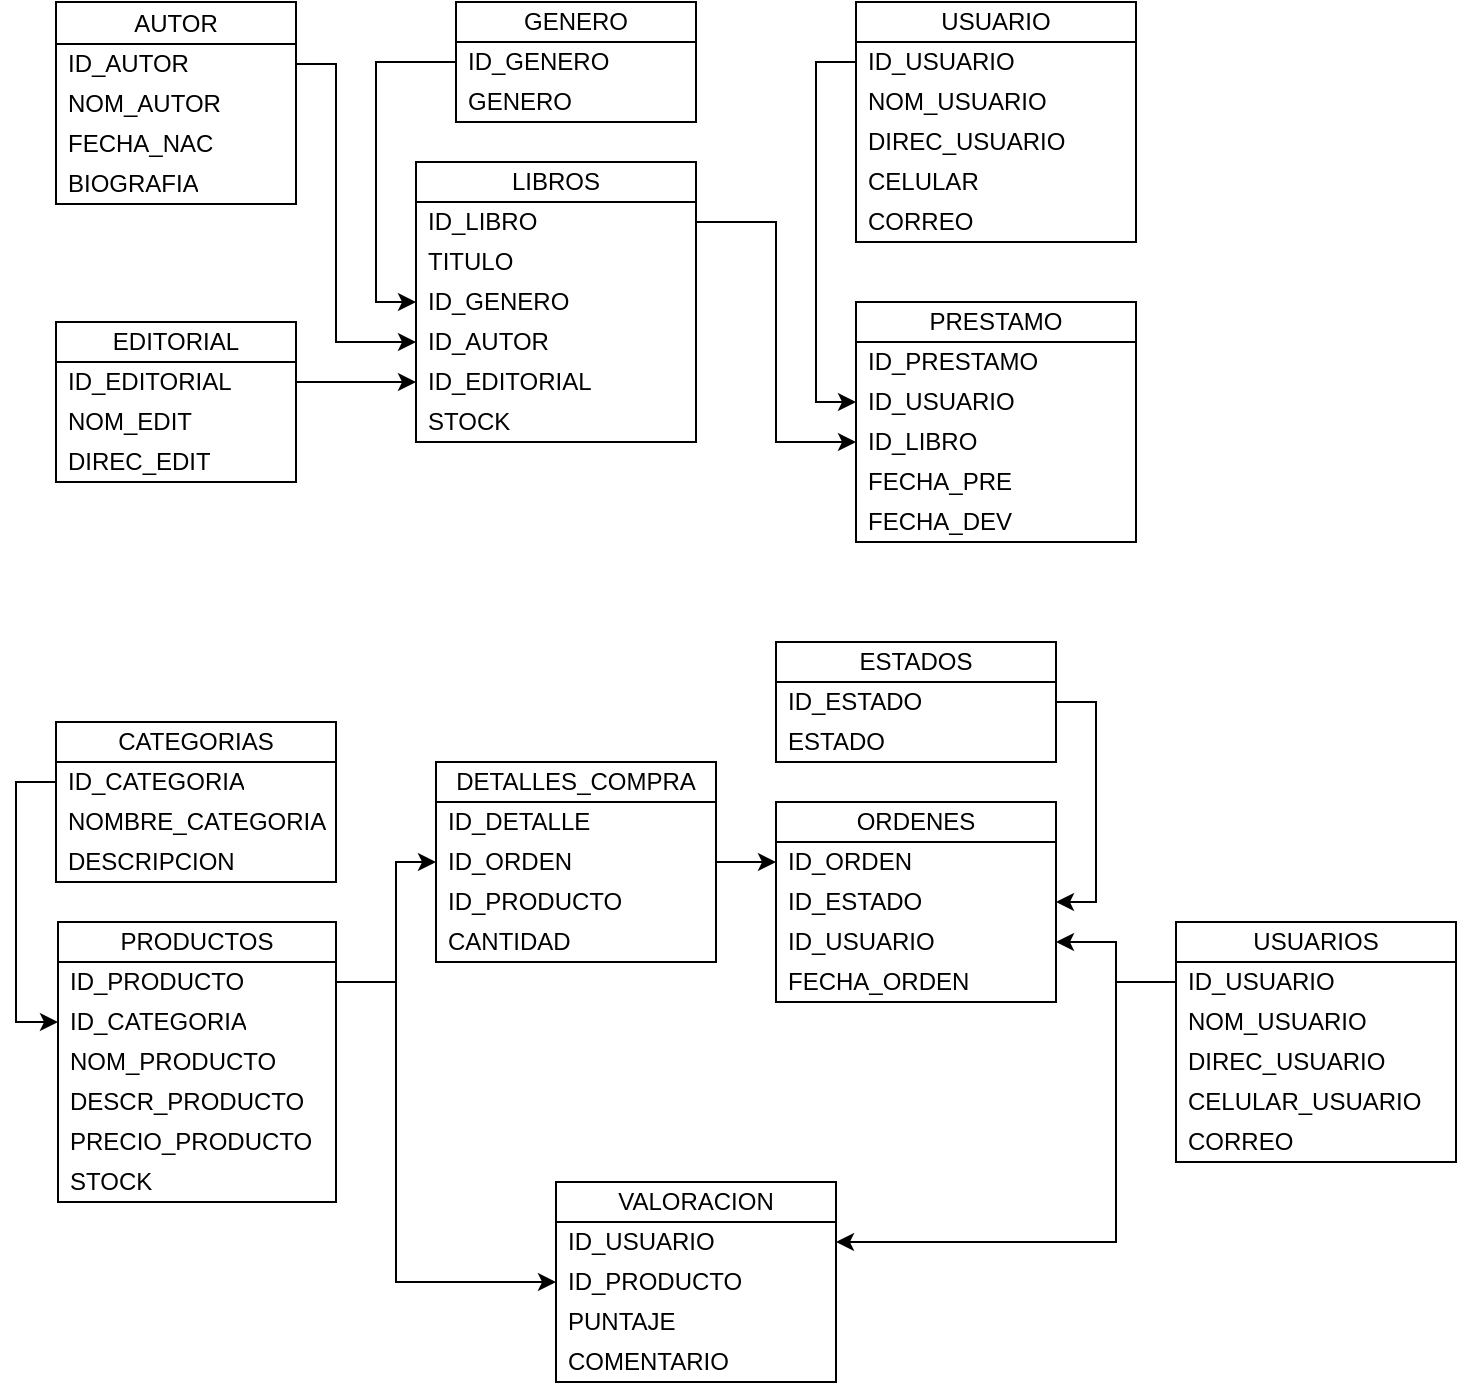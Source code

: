 <mxfile version="22.0.8" type="github">
  <diagram name="Página-1" id="Jg9sq6ZWYDZWG7IJHIOj">
    <mxGraphModel dx="880" dy="446" grid="1" gridSize="10" guides="1" tooltips="1" connect="1" arrows="1" fold="1" page="1" pageScale="1" pageWidth="827" pageHeight="1169" math="0" shadow="0">
      <root>
        <mxCell id="0" />
        <mxCell id="1" parent="0" />
        <mxCell id="0mArIqofXq3lNmtWkV4s-7" value="GENERO" style="swimlane;fontStyle=0;childLayout=stackLayout;horizontal=1;startSize=20;horizontalStack=0;resizeParent=1;resizeParentMax=0;resizeLast=0;collapsible=1;marginBottom=0;whiteSpace=wrap;html=1;" parent="1" vertex="1">
          <mxGeometry x="240" width="120" height="60" as="geometry" />
        </mxCell>
        <mxCell id="0mArIqofXq3lNmtWkV4s-8" value="ID_GENERO" style="text;strokeColor=none;fillColor=none;align=left;verticalAlign=middle;spacingLeft=4;spacingRight=4;overflow=hidden;points=[[0,0.5],[1,0.5]];portConstraint=eastwest;rotatable=0;whiteSpace=wrap;html=1;" parent="0mArIqofXq3lNmtWkV4s-7" vertex="1">
          <mxGeometry y="20" width="120" height="20" as="geometry" />
        </mxCell>
        <mxCell id="0mArIqofXq3lNmtWkV4s-9" value="GENERO" style="text;strokeColor=none;fillColor=none;align=left;verticalAlign=middle;spacingLeft=4;spacingRight=4;overflow=hidden;points=[[0,0.5],[1,0.5]];portConstraint=eastwest;rotatable=0;whiteSpace=wrap;html=1;" parent="0mArIqofXq3lNmtWkV4s-7" vertex="1">
          <mxGeometry y="40" width="120" height="20" as="geometry" />
        </mxCell>
        <mxCell id="0mArIqofXq3lNmtWkV4s-11" value="EDITORIAL" style="swimlane;fontStyle=0;childLayout=stackLayout;horizontal=1;startSize=20;horizontalStack=0;resizeParent=1;resizeParentMax=0;resizeLast=0;collapsible=1;marginBottom=0;whiteSpace=wrap;html=1;" parent="1" vertex="1">
          <mxGeometry x="40" y="160" width="120" height="80" as="geometry" />
        </mxCell>
        <mxCell id="0mArIqofXq3lNmtWkV4s-14" value="ID_EDITORIAL" style="text;strokeColor=none;fillColor=none;align=left;verticalAlign=middle;spacingLeft=4;spacingRight=4;overflow=hidden;points=[[0,0.5],[1,0.5]];portConstraint=eastwest;rotatable=0;whiteSpace=wrap;html=1;" parent="0mArIqofXq3lNmtWkV4s-11" vertex="1">
          <mxGeometry y="20" width="120" height="20" as="geometry" />
        </mxCell>
        <mxCell id="0mArIqofXq3lNmtWkV4s-12" value="NOM_EDIT" style="text;strokeColor=none;fillColor=none;align=left;verticalAlign=middle;spacingLeft=4;spacingRight=4;overflow=hidden;points=[[0,0.5],[1,0.5]];portConstraint=eastwest;rotatable=0;whiteSpace=wrap;html=1;" parent="0mArIqofXq3lNmtWkV4s-11" vertex="1">
          <mxGeometry y="40" width="120" height="20" as="geometry" />
        </mxCell>
        <mxCell id="0mArIqofXq3lNmtWkV4s-13" value="DIREC_EDIT" style="text;strokeColor=none;fillColor=none;align=left;verticalAlign=middle;spacingLeft=4;spacingRight=4;overflow=hidden;points=[[0,0.5],[1,0.5]];portConstraint=eastwest;rotatable=0;whiteSpace=wrap;html=1;" parent="0mArIqofXq3lNmtWkV4s-11" vertex="1">
          <mxGeometry y="60" width="120" height="20" as="geometry" />
        </mxCell>
        <mxCell id="0mArIqofXq3lNmtWkV4s-23" value="USUARIO" style="swimlane;fontStyle=0;childLayout=stackLayout;horizontal=1;startSize=20;horizontalStack=0;resizeParent=1;resizeParentMax=0;resizeLast=0;collapsible=1;marginBottom=0;whiteSpace=wrap;html=1;" parent="1" vertex="1">
          <mxGeometry x="440" width="140" height="120" as="geometry" />
        </mxCell>
        <mxCell id="0mArIqofXq3lNmtWkV4s-24" value="ID_USUARIO" style="text;strokeColor=none;fillColor=none;align=left;verticalAlign=middle;spacingLeft=4;spacingRight=4;overflow=hidden;points=[[0,0.5],[1,0.5]];portConstraint=eastwest;rotatable=0;whiteSpace=wrap;html=1;" parent="0mArIqofXq3lNmtWkV4s-23" vertex="1">
          <mxGeometry y="20" width="140" height="20" as="geometry" />
        </mxCell>
        <mxCell id="0mArIqofXq3lNmtWkV4s-25" value="NOM_USUARIO" style="text;strokeColor=none;fillColor=none;align=left;verticalAlign=middle;spacingLeft=4;spacingRight=4;overflow=hidden;points=[[0,0.5],[1,0.5]];portConstraint=eastwest;rotatable=0;whiteSpace=wrap;html=1;" parent="0mArIqofXq3lNmtWkV4s-23" vertex="1">
          <mxGeometry y="40" width="140" height="20" as="geometry" />
        </mxCell>
        <mxCell id="0mArIqofXq3lNmtWkV4s-26" value="DIREC_USUARIO" style="text;strokeColor=none;fillColor=none;align=left;verticalAlign=middle;spacingLeft=4;spacingRight=4;overflow=hidden;points=[[0,0.5],[1,0.5]];portConstraint=eastwest;rotatable=0;whiteSpace=wrap;html=1;" parent="0mArIqofXq3lNmtWkV4s-23" vertex="1">
          <mxGeometry y="60" width="140" height="20" as="geometry" />
        </mxCell>
        <mxCell id="0mArIqofXq3lNmtWkV4s-39" value="CELULAR" style="text;strokeColor=none;fillColor=none;align=left;verticalAlign=middle;spacingLeft=4;spacingRight=4;overflow=hidden;points=[[0,0.5],[1,0.5]];portConstraint=eastwest;rotatable=0;whiteSpace=wrap;html=1;" parent="0mArIqofXq3lNmtWkV4s-23" vertex="1">
          <mxGeometry y="80" width="140" height="20" as="geometry" />
        </mxCell>
        <mxCell id="0mArIqofXq3lNmtWkV4s-38" value="CORREO" style="text;strokeColor=none;fillColor=none;align=left;verticalAlign=middle;spacingLeft=4;spacingRight=4;overflow=hidden;points=[[0,0.5],[1,0.5]];portConstraint=eastwest;rotatable=0;whiteSpace=wrap;html=1;" parent="0mArIqofXq3lNmtWkV4s-23" vertex="1">
          <mxGeometry y="100" width="140" height="20" as="geometry" />
        </mxCell>
        <mxCell id="0mArIqofXq3lNmtWkV4s-27" value="AUTOR" style="swimlane;fontStyle=0;childLayout=stackLayout;horizontal=1;startSize=21;horizontalStack=0;resizeParent=1;resizeParentMax=0;resizeLast=0;collapsible=1;marginBottom=0;whiteSpace=wrap;html=1;" parent="1" vertex="1">
          <mxGeometry x="40" width="120" height="101" as="geometry" />
        </mxCell>
        <mxCell id="0mArIqofXq3lNmtWkV4s-28" value="ID_AUTOR" style="text;strokeColor=none;fillColor=none;align=left;verticalAlign=middle;spacingLeft=4;spacingRight=4;overflow=hidden;points=[[0,0.5],[1,0.5]];portConstraint=eastwest;rotatable=0;whiteSpace=wrap;html=1;" parent="0mArIqofXq3lNmtWkV4s-27" vertex="1">
          <mxGeometry y="21" width="120" height="20" as="geometry" />
        </mxCell>
        <mxCell id="0mArIqofXq3lNmtWkV4s-29" value="NOM_AUTOR" style="text;strokeColor=none;fillColor=none;align=left;verticalAlign=middle;spacingLeft=4;spacingRight=4;overflow=hidden;points=[[0,0.5],[1,0.5]];portConstraint=eastwest;rotatable=0;whiteSpace=wrap;html=1;" parent="0mArIqofXq3lNmtWkV4s-27" vertex="1">
          <mxGeometry y="41" width="120" height="20" as="geometry" />
        </mxCell>
        <mxCell id="0mArIqofXq3lNmtWkV4s-30" value="FECHA_NAC" style="text;strokeColor=none;fillColor=none;align=left;verticalAlign=middle;spacingLeft=4;spacingRight=4;overflow=hidden;points=[[0,0.5],[1,0.5]];portConstraint=eastwest;rotatable=0;whiteSpace=wrap;html=1;" parent="0mArIqofXq3lNmtWkV4s-27" vertex="1">
          <mxGeometry y="61" width="120" height="20" as="geometry" />
        </mxCell>
        <mxCell id="0mArIqofXq3lNmtWkV4s-37" value="BIOGRAFIA" style="text;strokeColor=none;fillColor=none;align=left;verticalAlign=middle;spacingLeft=4;spacingRight=4;overflow=hidden;points=[[0,0.5],[1,0.5]];portConstraint=eastwest;rotatable=0;whiteSpace=wrap;html=1;" parent="0mArIqofXq3lNmtWkV4s-27" vertex="1">
          <mxGeometry y="81" width="120" height="20" as="geometry" />
        </mxCell>
        <mxCell id="0mArIqofXq3lNmtWkV4s-31" value="LIBROS" style="swimlane;fontStyle=0;childLayout=stackLayout;horizontal=1;startSize=20;horizontalStack=0;resizeParent=1;resizeParentMax=0;resizeLast=0;collapsible=1;marginBottom=0;whiteSpace=wrap;html=1;" parent="1" vertex="1">
          <mxGeometry x="220" y="80" width="140" height="140" as="geometry" />
        </mxCell>
        <mxCell id="0mArIqofXq3lNmtWkV4s-51" value="ID_LIBRO" style="text;strokeColor=none;fillColor=none;align=left;verticalAlign=middle;spacingLeft=4;spacingRight=4;overflow=hidden;points=[[0,0.5],[1,0.5]];portConstraint=eastwest;rotatable=0;whiteSpace=wrap;html=1;" parent="0mArIqofXq3lNmtWkV4s-31" vertex="1">
          <mxGeometry y="20" width="140" height="20" as="geometry" />
        </mxCell>
        <mxCell id="0mArIqofXq3lNmtWkV4s-32" value="TITULO" style="text;strokeColor=none;fillColor=none;align=left;verticalAlign=middle;spacingLeft=4;spacingRight=4;overflow=hidden;points=[[0,0.5],[1,0.5]];portConstraint=eastwest;rotatable=0;whiteSpace=wrap;html=1;" parent="0mArIqofXq3lNmtWkV4s-31" vertex="1">
          <mxGeometry y="40" width="140" height="20" as="geometry" />
        </mxCell>
        <mxCell id="0mArIqofXq3lNmtWkV4s-34" value="ID_GENERO" style="text;strokeColor=none;fillColor=none;align=left;verticalAlign=middle;spacingLeft=4;spacingRight=4;overflow=hidden;points=[[0,0.5],[1,0.5]];portConstraint=eastwest;rotatable=0;whiteSpace=wrap;html=1;" parent="0mArIqofXq3lNmtWkV4s-31" vertex="1">
          <mxGeometry y="60" width="140" height="20" as="geometry" />
        </mxCell>
        <mxCell id="0mArIqofXq3lNmtWkV4s-33" value="ID_AUTOR" style="text;strokeColor=none;fillColor=none;align=left;verticalAlign=middle;spacingLeft=4;spacingRight=4;overflow=hidden;points=[[0,0.5],[1,0.5]];portConstraint=eastwest;rotatable=0;whiteSpace=wrap;html=1;" parent="0mArIqofXq3lNmtWkV4s-31" vertex="1">
          <mxGeometry y="80" width="140" height="20" as="geometry" />
        </mxCell>
        <mxCell id="0mArIqofXq3lNmtWkV4s-36" value="ID_EDITORIAL" style="text;strokeColor=none;fillColor=none;align=left;verticalAlign=middle;spacingLeft=4;spacingRight=4;overflow=hidden;points=[[0,0.5],[1,0.5]];portConstraint=eastwest;rotatable=0;whiteSpace=wrap;html=1;" parent="0mArIqofXq3lNmtWkV4s-31" vertex="1">
          <mxGeometry y="100" width="140" height="20" as="geometry" />
        </mxCell>
        <mxCell id="0mArIqofXq3lNmtWkV4s-35" value="STOCK" style="text;strokeColor=none;fillColor=none;align=left;verticalAlign=middle;spacingLeft=4;spacingRight=4;overflow=hidden;points=[[0,0.5],[1,0.5]];portConstraint=eastwest;rotatable=0;whiteSpace=wrap;html=1;" parent="0mArIqofXq3lNmtWkV4s-31" vertex="1">
          <mxGeometry y="120" width="140" height="20" as="geometry" />
        </mxCell>
        <mxCell id="0mArIqofXq3lNmtWkV4s-41" value="PRESTAMO" style="swimlane;fontStyle=0;childLayout=stackLayout;horizontal=1;startSize=20;horizontalStack=0;resizeParent=1;resizeParentMax=0;resizeLast=0;collapsible=1;marginBottom=0;whiteSpace=wrap;html=1;" parent="1" vertex="1">
          <mxGeometry x="440" y="150" width="140" height="120" as="geometry" />
        </mxCell>
        <mxCell id="0mArIqofXq3lNmtWkV4s-42" value="ID_PRESTAMO" style="text;strokeColor=none;fillColor=none;align=left;verticalAlign=middle;spacingLeft=4;spacingRight=4;overflow=hidden;points=[[0,0.5],[1,0.5]];portConstraint=eastwest;rotatable=0;whiteSpace=wrap;html=1;" parent="0mArIqofXq3lNmtWkV4s-41" vertex="1">
          <mxGeometry y="20" width="140" height="20" as="geometry" />
        </mxCell>
        <mxCell id="0mArIqofXq3lNmtWkV4s-43" value="ID_USUARIO" style="text;strokeColor=none;fillColor=none;align=left;verticalAlign=middle;spacingLeft=4;spacingRight=4;overflow=hidden;points=[[0,0.5],[1,0.5]];portConstraint=eastwest;rotatable=0;whiteSpace=wrap;html=1;" parent="0mArIqofXq3lNmtWkV4s-41" vertex="1">
          <mxGeometry y="40" width="140" height="20" as="geometry" />
        </mxCell>
        <mxCell id="0mArIqofXq3lNmtWkV4s-49" value="ID_LIBRO" style="text;strokeColor=none;fillColor=none;align=left;verticalAlign=middle;spacingLeft=4;spacingRight=4;overflow=hidden;points=[[0,0.5],[1,0.5]];portConstraint=eastwest;rotatable=0;whiteSpace=wrap;html=1;" parent="0mArIqofXq3lNmtWkV4s-41" vertex="1">
          <mxGeometry y="60" width="140" height="20" as="geometry" />
        </mxCell>
        <mxCell id="0mArIqofXq3lNmtWkV4s-44" value="FECHA_PRE" style="text;strokeColor=none;fillColor=none;align=left;verticalAlign=middle;spacingLeft=4;spacingRight=4;overflow=hidden;points=[[0,0.5],[1,0.5]];portConstraint=eastwest;rotatable=0;whiteSpace=wrap;html=1;" parent="0mArIqofXq3lNmtWkV4s-41" vertex="1">
          <mxGeometry y="80" width="140" height="20" as="geometry" />
        </mxCell>
        <mxCell id="0mArIqofXq3lNmtWkV4s-45" value="FECHA_DEV" style="text;strokeColor=none;fillColor=none;align=left;verticalAlign=middle;spacingLeft=4;spacingRight=4;overflow=hidden;points=[[0,0.5],[1,0.5]];portConstraint=eastwest;rotatable=0;whiteSpace=wrap;html=1;" parent="0mArIqofXq3lNmtWkV4s-41" vertex="1">
          <mxGeometry y="100" width="140" height="20" as="geometry" />
        </mxCell>
        <mxCell id="0mArIqofXq3lNmtWkV4s-53" style="edgeStyle=orthogonalEdgeStyle;rounded=0;orthogonalLoop=1;jettySize=auto;html=1;exitX=1;exitY=0.5;exitDx=0;exitDy=0;entryX=0;entryY=0.5;entryDx=0;entryDy=0;" parent="1" source="0mArIqofXq3lNmtWkV4s-28" target="0mArIqofXq3lNmtWkV4s-33" edge="1">
          <mxGeometry relative="1" as="geometry">
            <Array as="points">
              <mxPoint x="180" y="31" />
              <mxPoint x="180" y="170" />
            </Array>
          </mxGeometry>
        </mxCell>
        <mxCell id="0mArIqofXq3lNmtWkV4s-54" style="edgeStyle=orthogonalEdgeStyle;rounded=0;orthogonalLoop=1;jettySize=auto;html=1;exitX=1;exitY=0.5;exitDx=0;exitDy=0;entryX=0;entryY=0.5;entryDx=0;entryDy=0;" parent="1" source="0mArIqofXq3lNmtWkV4s-14" target="0mArIqofXq3lNmtWkV4s-36" edge="1">
          <mxGeometry relative="1" as="geometry" />
        </mxCell>
        <mxCell id="0mArIqofXq3lNmtWkV4s-55" style="edgeStyle=orthogonalEdgeStyle;rounded=0;orthogonalLoop=1;jettySize=auto;html=1;exitX=0;exitY=0.5;exitDx=0;exitDy=0;entryX=0;entryY=0.5;entryDx=0;entryDy=0;" parent="1" source="0mArIqofXq3lNmtWkV4s-8" target="0mArIqofXq3lNmtWkV4s-34" edge="1">
          <mxGeometry relative="1" as="geometry" />
        </mxCell>
        <mxCell id="0mArIqofXq3lNmtWkV4s-56" style="edgeStyle=orthogonalEdgeStyle;rounded=0;orthogonalLoop=1;jettySize=auto;html=1;exitX=0;exitY=0.5;exitDx=0;exitDy=0;entryX=0;entryY=0.5;entryDx=0;entryDy=0;" parent="1" source="0mArIqofXq3lNmtWkV4s-24" target="0mArIqofXq3lNmtWkV4s-43" edge="1">
          <mxGeometry relative="1" as="geometry" />
        </mxCell>
        <mxCell id="0mArIqofXq3lNmtWkV4s-57" style="edgeStyle=orthogonalEdgeStyle;rounded=0;orthogonalLoop=1;jettySize=auto;html=1;exitX=1;exitY=0.5;exitDx=0;exitDy=0;entryX=0;entryY=0.5;entryDx=0;entryDy=0;" parent="1" source="0mArIqofXq3lNmtWkV4s-51" target="0mArIqofXq3lNmtWkV4s-49" edge="1">
          <mxGeometry relative="1" as="geometry" />
        </mxCell>
        <mxCell id="0mArIqofXq3lNmtWkV4s-58" value="PRODUCTOS" style="swimlane;fontStyle=0;childLayout=stackLayout;horizontal=1;startSize=20;horizontalStack=0;resizeParent=1;resizeParentMax=0;resizeLast=0;collapsible=1;marginBottom=0;whiteSpace=wrap;html=1;" parent="1" vertex="1">
          <mxGeometry x="41" y="460" width="139" height="140" as="geometry" />
        </mxCell>
        <mxCell id="0mArIqofXq3lNmtWkV4s-59" value="ID_PRODUCTO" style="text;strokeColor=none;fillColor=none;align=left;verticalAlign=middle;spacingLeft=4;spacingRight=4;overflow=hidden;points=[[0,0.5],[1,0.5]];portConstraint=eastwest;rotatable=0;whiteSpace=wrap;html=1;" parent="0mArIqofXq3lNmtWkV4s-58" vertex="1">
          <mxGeometry y="20" width="139" height="20" as="geometry" />
        </mxCell>
        <mxCell id="0mArIqofXq3lNmtWkV4s-124" value="ID_CATEGORIA" style="text;strokeColor=none;fillColor=none;align=left;verticalAlign=middle;spacingLeft=4;spacingRight=4;overflow=hidden;points=[[0,0.5],[1,0.5]];portConstraint=eastwest;rotatable=0;whiteSpace=wrap;html=1;" parent="0mArIqofXq3lNmtWkV4s-58" vertex="1">
          <mxGeometry y="40" width="139" height="20" as="geometry" />
        </mxCell>
        <mxCell id="0mArIqofXq3lNmtWkV4s-104" value="NOM_PRODUCTO" style="text;strokeColor=none;fillColor=none;align=left;verticalAlign=middle;spacingLeft=4;spacingRight=4;overflow=hidden;points=[[0,0.5],[1,0.5]];portConstraint=eastwest;rotatable=0;whiteSpace=wrap;html=1;" parent="0mArIqofXq3lNmtWkV4s-58" vertex="1">
          <mxGeometry y="60" width="139" height="20" as="geometry" />
        </mxCell>
        <mxCell id="0mArIqofXq3lNmtWkV4s-103" value="DESCR_PRODUCTO" style="text;strokeColor=none;fillColor=none;align=left;verticalAlign=middle;spacingLeft=4;spacingRight=4;overflow=hidden;points=[[0,0.5],[1,0.5]];portConstraint=eastwest;rotatable=0;whiteSpace=wrap;html=1;" parent="0mArIqofXq3lNmtWkV4s-58" vertex="1">
          <mxGeometry y="80" width="139" height="20" as="geometry" />
        </mxCell>
        <mxCell id="0mArIqofXq3lNmtWkV4s-102" value="PRECIO_PRODUCTO" style="text;strokeColor=none;fillColor=none;align=left;verticalAlign=middle;spacingLeft=4;spacingRight=4;overflow=hidden;points=[[0,0.5],[1,0.5]];portConstraint=eastwest;rotatable=0;whiteSpace=wrap;html=1;" parent="0mArIqofXq3lNmtWkV4s-58" vertex="1">
          <mxGeometry y="100" width="139" height="20" as="geometry" />
        </mxCell>
        <mxCell id="0mArIqofXq3lNmtWkV4s-119" value="STOCK" style="text;strokeColor=none;fillColor=none;align=left;verticalAlign=middle;spacingLeft=4;spacingRight=4;overflow=hidden;points=[[0,0.5],[1,0.5]];portConstraint=eastwest;rotatable=0;whiteSpace=wrap;html=1;" parent="0mArIqofXq3lNmtWkV4s-58" vertex="1">
          <mxGeometry y="120" width="139" height="20" as="geometry" />
        </mxCell>
        <mxCell id="0mArIqofXq3lNmtWkV4s-62" value="CATEGORIAS" style="swimlane;fontStyle=0;childLayout=stackLayout;horizontal=1;startSize=20;horizontalStack=0;resizeParent=1;resizeParentMax=0;resizeLast=0;collapsible=1;marginBottom=0;whiteSpace=wrap;html=1;" parent="1" vertex="1">
          <mxGeometry x="40" y="360" width="140" height="80" as="geometry" />
        </mxCell>
        <mxCell id="0mArIqofXq3lNmtWkV4s-63" value="ID_CATEGORIA" style="text;strokeColor=none;fillColor=none;align=left;verticalAlign=middle;spacingLeft=4;spacingRight=4;overflow=hidden;points=[[0,0.5],[1,0.5]];portConstraint=eastwest;rotatable=0;whiteSpace=wrap;html=1;" parent="0mArIqofXq3lNmtWkV4s-62" vertex="1">
          <mxGeometry y="20" width="140" height="20" as="geometry" />
        </mxCell>
        <mxCell id="0mArIqofXq3lNmtWkV4s-64" value="NOMBRE_CATEGORIA" style="text;strokeColor=none;fillColor=none;align=left;verticalAlign=middle;spacingLeft=4;spacingRight=4;overflow=hidden;points=[[0,0.5],[1,0.5]];portConstraint=eastwest;rotatable=0;whiteSpace=wrap;html=1;" parent="0mArIqofXq3lNmtWkV4s-62" vertex="1">
          <mxGeometry y="40" width="140" height="20" as="geometry" />
        </mxCell>
        <mxCell id="0mArIqofXq3lNmtWkV4s-105" value="DESCRIPCION" style="text;strokeColor=none;fillColor=none;align=left;verticalAlign=middle;spacingLeft=4;spacingRight=4;overflow=hidden;points=[[0,0.5],[1,0.5]];portConstraint=eastwest;rotatable=0;whiteSpace=wrap;html=1;" parent="0mArIqofXq3lNmtWkV4s-62" vertex="1">
          <mxGeometry y="60" width="140" height="20" as="geometry" />
        </mxCell>
        <mxCell id="0mArIqofXq3lNmtWkV4s-66" value="USUARIOS" style="swimlane;fontStyle=0;childLayout=stackLayout;horizontal=1;startSize=20;horizontalStack=0;resizeParent=1;resizeParentMax=0;resizeLast=0;collapsible=1;marginBottom=0;whiteSpace=wrap;html=1;" parent="1" vertex="1">
          <mxGeometry x="600" y="460" width="140" height="120" as="geometry" />
        </mxCell>
        <mxCell id="0mArIqofXq3lNmtWkV4s-130" value="ID_USUARIO" style="text;strokeColor=none;fillColor=none;align=left;verticalAlign=middle;spacingLeft=4;spacingRight=4;overflow=hidden;points=[[0,0.5],[1,0.5]];portConstraint=eastwest;rotatable=0;whiteSpace=wrap;html=1;" parent="0mArIqofXq3lNmtWkV4s-66" vertex="1">
          <mxGeometry y="20" width="140" height="20" as="geometry" />
        </mxCell>
        <mxCell id="0mArIqofXq3lNmtWkV4s-67" value="NOM_USUARIO" style="text;strokeColor=none;fillColor=none;align=left;verticalAlign=middle;spacingLeft=4;spacingRight=4;overflow=hidden;points=[[0,0.5],[1,0.5]];portConstraint=eastwest;rotatable=0;whiteSpace=wrap;html=1;" parent="0mArIqofXq3lNmtWkV4s-66" vertex="1">
          <mxGeometry y="40" width="140" height="20" as="geometry" />
        </mxCell>
        <mxCell id="0mArIqofXq3lNmtWkV4s-68" value="DIREC_USUARIO" style="text;strokeColor=none;fillColor=none;align=left;verticalAlign=middle;spacingLeft=4;spacingRight=4;overflow=hidden;points=[[0,0.5],[1,0.5]];portConstraint=eastwest;rotatable=0;whiteSpace=wrap;html=1;" parent="0mArIqofXq3lNmtWkV4s-66" vertex="1">
          <mxGeometry y="60" width="140" height="20" as="geometry" />
        </mxCell>
        <mxCell id="0mArIqofXq3lNmtWkV4s-69" value="CELULAR_USUARIO" style="text;strokeColor=none;fillColor=none;align=left;verticalAlign=middle;spacingLeft=4;spacingRight=4;overflow=hidden;points=[[0,0.5],[1,0.5]];portConstraint=eastwest;rotatable=0;whiteSpace=wrap;html=1;" parent="0mArIqofXq3lNmtWkV4s-66" vertex="1">
          <mxGeometry y="80" width="140" height="20" as="geometry" />
        </mxCell>
        <mxCell id="0mArIqofXq3lNmtWkV4s-108" value="CORREO" style="text;strokeColor=none;fillColor=none;align=left;verticalAlign=middle;spacingLeft=4;spacingRight=4;overflow=hidden;points=[[0,0.5],[1,0.5]];portConstraint=eastwest;rotatable=0;whiteSpace=wrap;html=1;" parent="0mArIqofXq3lNmtWkV4s-66" vertex="1">
          <mxGeometry y="100" width="140" height="20" as="geometry" />
        </mxCell>
        <mxCell id="0mArIqofXq3lNmtWkV4s-70" value="ORDENES" style="swimlane;fontStyle=0;childLayout=stackLayout;horizontal=1;startSize=20;horizontalStack=0;resizeParent=1;resizeParentMax=0;resizeLast=0;collapsible=1;marginBottom=0;whiteSpace=wrap;html=1;" parent="1" vertex="1">
          <mxGeometry x="400" y="400" width="140" height="100" as="geometry" />
        </mxCell>
        <mxCell id="0mArIqofXq3lNmtWkV4s-71" value="ID_ORDEN" style="text;strokeColor=none;fillColor=none;align=left;verticalAlign=middle;spacingLeft=4;spacingRight=4;overflow=hidden;points=[[0,0.5],[1,0.5]];portConstraint=eastwest;rotatable=0;whiteSpace=wrap;html=1;" parent="0mArIqofXq3lNmtWkV4s-70" vertex="1">
          <mxGeometry y="20" width="140" height="20" as="geometry" />
        </mxCell>
        <mxCell id="0mArIqofXq3lNmtWkV4s-117" value="ID_ESTADO" style="text;strokeColor=none;fillColor=none;align=left;verticalAlign=middle;spacingLeft=4;spacingRight=4;overflow=hidden;points=[[0,0.5],[1,0.5]];portConstraint=eastwest;rotatable=0;whiteSpace=wrap;html=1;" parent="0mArIqofXq3lNmtWkV4s-70" vertex="1">
          <mxGeometry y="40" width="140" height="20" as="geometry" />
        </mxCell>
        <mxCell id="0mArIqofXq3lNmtWkV4s-73" value="ID_USUARIO" style="text;strokeColor=none;fillColor=none;align=left;verticalAlign=middle;spacingLeft=4;spacingRight=4;overflow=hidden;points=[[0,0.5],[1,0.5]];portConstraint=eastwest;rotatable=0;whiteSpace=wrap;html=1;" parent="0mArIqofXq3lNmtWkV4s-70" vertex="1">
          <mxGeometry y="60" width="140" height="20" as="geometry" />
        </mxCell>
        <mxCell id="0mArIqofXq3lNmtWkV4s-118" value="FECHA_ORDEN" style="text;strokeColor=none;fillColor=none;align=left;verticalAlign=middle;spacingLeft=4;spacingRight=4;overflow=hidden;points=[[0,0.5],[1,0.5]];portConstraint=eastwest;rotatable=0;whiteSpace=wrap;html=1;" parent="0mArIqofXq3lNmtWkV4s-70" vertex="1">
          <mxGeometry y="80" width="140" height="20" as="geometry" />
        </mxCell>
        <mxCell id="0mArIqofXq3lNmtWkV4s-74" value="ESTADOS" style="swimlane;fontStyle=0;childLayout=stackLayout;horizontal=1;startSize=20;horizontalStack=0;resizeParent=1;resizeParentMax=0;resizeLast=0;collapsible=1;marginBottom=0;whiteSpace=wrap;html=1;" parent="1" vertex="1">
          <mxGeometry x="400" y="320" width="140" height="60" as="geometry" />
        </mxCell>
        <mxCell id="0mArIqofXq3lNmtWkV4s-75" value="ID_ESTADO" style="text;strokeColor=none;fillColor=none;align=left;verticalAlign=middle;spacingLeft=4;spacingRight=4;overflow=hidden;points=[[0,0.5],[1,0.5]];portConstraint=eastwest;rotatable=0;whiteSpace=wrap;html=1;" parent="0mArIqofXq3lNmtWkV4s-74" vertex="1">
          <mxGeometry y="20" width="140" height="20" as="geometry" />
        </mxCell>
        <mxCell id="0mArIqofXq3lNmtWkV4s-76" value="ESTADO" style="text;strokeColor=none;fillColor=none;align=left;verticalAlign=middle;spacingLeft=4;spacingRight=4;overflow=hidden;points=[[0,0.5],[1,0.5]];portConstraint=eastwest;rotatable=0;whiteSpace=wrap;html=1;" parent="0mArIqofXq3lNmtWkV4s-74" vertex="1">
          <mxGeometry y="40" width="140" height="20" as="geometry" />
        </mxCell>
        <mxCell id="0mArIqofXq3lNmtWkV4s-78" value="DETALLES_COMPRA" style="swimlane;fontStyle=0;childLayout=stackLayout;horizontal=1;startSize=20;horizontalStack=0;resizeParent=1;resizeParentMax=0;resizeLast=0;collapsible=1;marginBottom=0;whiteSpace=wrap;html=1;" parent="1" vertex="1">
          <mxGeometry x="230" y="380" width="140" height="100" as="geometry" />
        </mxCell>
        <mxCell id="0mArIqofXq3lNmtWkV4s-79" value="ID_DETALLE" style="text;strokeColor=none;fillColor=none;align=left;verticalAlign=middle;spacingLeft=4;spacingRight=4;overflow=hidden;points=[[0,0.5],[1,0.5]];portConstraint=eastwest;rotatable=0;whiteSpace=wrap;html=1;" parent="0mArIqofXq3lNmtWkV4s-78" vertex="1">
          <mxGeometry y="20" width="140" height="20" as="geometry" />
        </mxCell>
        <mxCell id="H9WIfgwmesjqDXHZ2kzj-2" value="ID_ORDEN" style="text;strokeColor=none;fillColor=none;align=left;verticalAlign=middle;spacingLeft=4;spacingRight=4;overflow=hidden;points=[[0,0.5],[1,0.5]];portConstraint=eastwest;rotatable=0;whiteSpace=wrap;html=1;" vertex="1" parent="0mArIqofXq3lNmtWkV4s-78">
          <mxGeometry y="40" width="140" height="20" as="geometry" />
        </mxCell>
        <mxCell id="0mArIqofXq3lNmtWkV4s-80" value="ID_PRODUCTO" style="text;strokeColor=none;fillColor=none;align=left;verticalAlign=middle;spacingLeft=4;spacingRight=4;overflow=hidden;points=[[0,0.5],[1,0.5]];portConstraint=eastwest;rotatable=0;whiteSpace=wrap;html=1;" parent="0mArIqofXq3lNmtWkV4s-78" vertex="1">
          <mxGeometry y="60" width="140" height="20" as="geometry" />
        </mxCell>
        <mxCell id="0mArIqofXq3lNmtWkV4s-81" value="CANTIDAD" style="text;strokeColor=none;fillColor=none;align=left;verticalAlign=middle;spacingLeft=4;spacingRight=4;overflow=hidden;points=[[0,0.5],[1,0.5]];portConstraint=eastwest;rotatable=0;whiteSpace=wrap;html=1;" parent="0mArIqofXq3lNmtWkV4s-78" vertex="1">
          <mxGeometry y="80" width="140" height="20" as="geometry" />
        </mxCell>
        <mxCell id="0mArIqofXq3lNmtWkV4s-82" value="VALORACION" style="swimlane;fontStyle=0;childLayout=stackLayout;horizontal=1;startSize=20;horizontalStack=0;resizeParent=1;resizeParentMax=0;resizeLast=0;collapsible=1;marginBottom=0;whiteSpace=wrap;html=1;" parent="1" vertex="1">
          <mxGeometry x="290" y="590" width="140" height="100" as="geometry" />
        </mxCell>
        <mxCell id="0mArIqofXq3lNmtWkV4s-84" value="ID_USUARIO" style="text;strokeColor=none;fillColor=none;align=left;verticalAlign=middle;spacingLeft=4;spacingRight=4;overflow=hidden;points=[[0,0.5],[1,0.5]];portConstraint=eastwest;rotatable=0;whiteSpace=wrap;html=1;" parent="0mArIqofXq3lNmtWkV4s-82" vertex="1">
          <mxGeometry y="20" width="140" height="20" as="geometry" />
        </mxCell>
        <mxCell id="0mArIqofXq3lNmtWkV4s-83" value="ID_PRODUCTO" style="text;strokeColor=none;fillColor=none;align=left;verticalAlign=middle;spacingLeft=4;spacingRight=4;overflow=hidden;points=[[0,0.5],[1,0.5]];portConstraint=eastwest;rotatable=0;whiteSpace=wrap;html=1;" parent="0mArIqofXq3lNmtWkV4s-82" vertex="1">
          <mxGeometry y="40" width="140" height="20" as="geometry" />
        </mxCell>
        <mxCell id="0mArIqofXq3lNmtWkV4s-122" value="PUNTAJE" style="text;strokeColor=none;fillColor=none;align=left;verticalAlign=middle;spacingLeft=4;spacingRight=4;overflow=hidden;points=[[0,0.5],[1,0.5]];portConstraint=eastwest;rotatable=0;whiteSpace=wrap;html=1;" parent="0mArIqofXq3lNmtWkV4s-82" vertex="1">
          <mxGeometry y="60" width="140" height="20" as="geometry" />
        </mxCell>
        <mxCell id="0mArIqofXq3lNmtWkV4s-85" value="COMENTARIO" style="text;strokeColor=none;fillColor=none;align=left;verticalAlign=middle;spacingLeft=4;spacingRight=4;overflow=hidden;points=[[0,0.5],[1,0.5]];portConstraint=eastwest;rotatable=0;whiteSpace=wrap;html=1;" parent="0mArIqofXq3lNmtWkV4s-82" vertex="1">
          <mxGeometry y="80" width="140" height="20" as="geometry" />
        </mxCell>
        <mxCell id="0mArIqofXq3lNmtWkV4s-129" style="edgeStyle=orthogonalEdgeStyle;rounded=0;orthogonalLoop=1;jettySize=auto;html=1;exitX=1;exitY=0.5;exitDx=0;exitDy=0;entryX=1;entryY=0.5;entryDx=0;entryDy=0;" parent="1" source="0mArIqofXq3lNmtWkV4s-75" target="0mArIqofXq3lNmtWkV4s-117" edge="1">
          <mxGeometry relative="1" as="geometry" />
        </mxCell>
        <mxCell id="0mArIqofXq3lNmtWkV4s-131" style="edgeStyle=orthogonalEdgeStyle;rounded=0;orthogonalLoop=1;jettySize=auto;html=1;exitX=0;exitY=0.5;exitDx=0;exitDy=0;entryX=0;entryY=0.5;entryDx=0;entryDy=0;" parent="1" source="0mArIqofXq3lNmtWkV4s-63" target="0mArIqofXq3lNmtWkV4s-124" edge="1">
          <mxGeometry relative="1" as="geometry" />
        </mxCell>
        <mxCell id="0mArIqofXq3lNmtWkV4s-134" style="edgeStyle=orthogonalEdgeStyle;rounded=0;orthogonalLoop=1;jettySize=auto;html=1;exitX=0;exitY=0.5;exitDx=0;exitDy=0;entryX=1;entryY=0.5;entryDx=0;entryDy=0;" parent="1" source="0mArIqofXq3lNmtWkV4s-130" target="0mArIqofXq3lNmtWkV4s-73" edge="1">
          <mxGeometry relative="1" as="geometry" />
        </mxCell>
        <mxCell id="0mArIqofXq3lNmtWkV4s-135" style="edgeStyle=orthogonalEdgeStyle;rounded=0;orthogonalLoop=1;jettySize=auto;html=1;entryX=0;entryY=0.5;entryDx=0;entryDy=0;" parent="1" source="0mArIqofXq3lNmtWkV4s-59" target="0mArIqofXq3lNmtWkV4s-83" edge="1">
          <mxGeometry relative="1" as="geometry">
            <Array as="points">
              <mxPoint x="210" y="490" />
              <mxPoint x="210" y="640" />
            </Array>
          </mxGeometry>
        </mxCell>
        <mxCell id="0mArIqofXq3lNmtWkV4s-136" style="edgeStyle=orthogonalEdgeStyle;rounded=0;orthogonalLoop=1;jettySize=auto;html=1;exitX=0;exitY=0.5;exitDx=0;exitDy=0;entryX=1;entryY=0.5;entryDx=0;entryDy=0;" parent="1" source="0mArIqofXq3lNmtWkV4s-130" target="0mArIqofXq3lNmtWkV4s-84" edge="1">
          <mxGeometry relative="1" as="geometry">
            <Array as="points">
              <mxPoint x="570" y="490" />
              <mxPoint x="570" y="620" />
            </Array>
          </mxGeometry>
        </mxCell>
        <mxCell id="H9WIfgwmesjqDXHZ2kzj-3" style="edgeStyle=orthogonalEdgeStyle;rounded=0;orthogonalLoop=1;jettySize=auto;html=1;exitX=1;exitY=0.5;exitDx=0;exitDy=0;entryX=0;entryY=0.5;entryDx=0;entryDy=0;" edge="1" parent="1" source="H9WIfgwmesjqDXHZ2kzj-2" target="0mArIqofXq3lNmtWkV4s-71">
          <mxGeometry relative="1" as="geometry" />
        </mxCell>
        <mxCell id="H9WIfgwmesjqDXHZ2kzj-4" style="edgeStyle=orthogonalEdgeStyle;rounded=0;orthogonalLoop=1;jettySize=auto;html=1;exitX=1;exitY=0.5;exitDx=0;exitDy=0;entryX=0;entryY=0.5;entryDx=0;entryDy=0;" edge="1" parent="1" source="0mArIqofXq3lNmtWkV4s-59" target="H9WIfgwmesjqDXHZ2kzj-2">
          <mxGeometry relative="1" as="geometry">
            <Array as="points">
              <mxPoint x="210" y="490" />
              <mxPoint x="210" y="430" />
            </Array>
          </mxGeometry>
        </mxCell>
      </root>
    </mxGraphModel>
  </diagram>
</mxfile>
